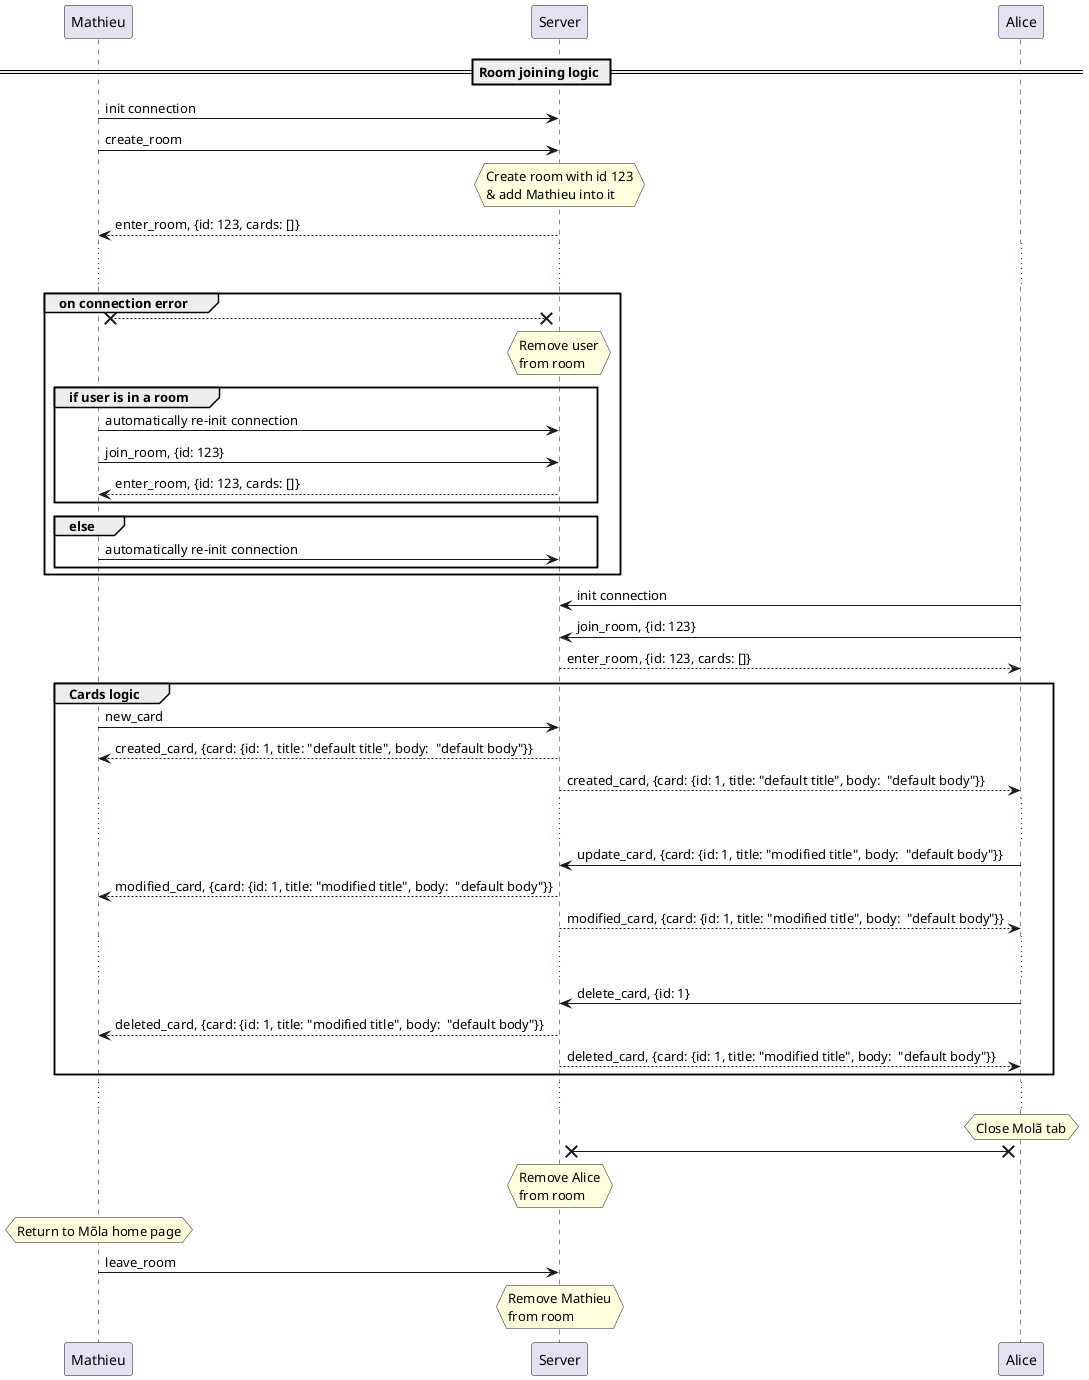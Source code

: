 @startuml
skinparam responseMessageBelowArrow true

participant Mathieu
participant Server
participant Alice

== Room joining logic ==

Mathieu -> Server : init connection
Mathieu -> Server : create_room
hnote over Server : Create room with id 123\n& add Mathieu into it
Server --> Mathieu : enter_room, {id: 123, cards: []}

...  ...


group on connection error
    Mathieu x<-->x Server
    hnote over Server : Remove user\nfrom room 
group if user is in a room
    Mathieu -> Server : automatically re-init connection
    Mathieu -> Server : join_room, {id: 123}
    Server --> Mathieu : enter_room, {id: 123, cards: []} 
end
group else 
    Mathieu -> Server : automatically re-init connection
end
end 

Alice -> Server : init connection
Alice -> Server : join_room, {id: 123}
Server --> Alice : enter_room, {id: 123, cards: []}

group Cards logic
Mathieu -> Server : new_card
Server --> Mathieu : created_card, {card: {id: 1, title: "default title", body:  "default body"}}
Server --> Alice : created_card, {card: {id: 1, title: "default title", body:  "default body"}}

... ...

Alice -> Server : update_card, {card: {id: 1, title: "modified title", body:  "default body"}}
Server --> Mathieu : modified_card, {card: {id: 1, title: "modified title", body:  "default body"}}
Server --> Alice : modified_card, {card: {id: 1, title: "modified title", body:  "default body"}}

... ...


Alice -> Server : delete_card, {id: 1}
Server --> Mathieu : deleted_card, {card: {id: 1, title: "modified title", body:  "default body"}}
Server --> Alice : deleted_card, {card: {id: 1, title: "modified title", body:  "default body"}}

end

... 

hnote over Alice: Close Molã tab
Alice x-x Server 
hnote over Server : Remove Alice\nfrom room
hnote over Mathieu : Return to Mõla home page
Mathieu -> Server : leave_room
hnote over Server : Remove Mathieu\nfrom room
@enduml